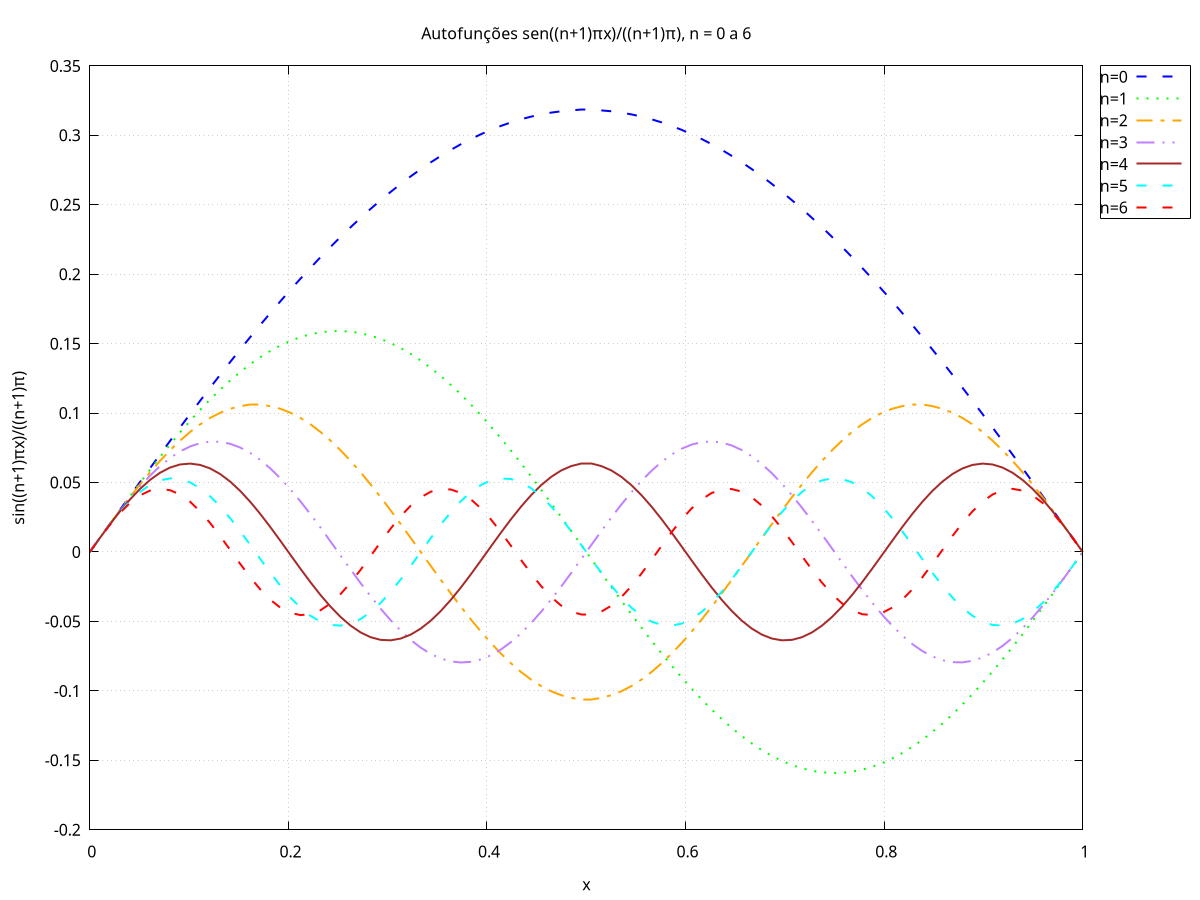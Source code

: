 reset

# Set terminal to PNG and output file
set terminal pngcairo size 1000,700 enhanced font 'Arial,14'
set output 'sin_functions.png'

# Plot settings
set title 'Autofunções sen((n+1)πx)/((n+1)π), n = 0 a 6'
set xlabel 'x'
set ylabel 'sin((n+1)πx)/((n+1)π)'
set xrange [0:1]
set grid
set key outside right top box

# Define pi explicitly in case it's not already available
pi = 3.141592653589793

# Plot all functions with different styles
plot \
    sin(1*pi*x)/(1*pi)     w l lw 2 dt 2 lc rgb "blue"   t 'n=0', \
    sin(2*pi*x)/(2*pi)     w l lw 2 dt 3 lc rgb "green"  t 'n=1', \
    sin(3*pi*x)/(3*pi)     w l lw 2 dt 4 lc rgb "orange" t 'n=2', \
    sin(4*pi*x)/(4*pi)     w l lw 2 dt 5 lc rgb "purple" t 'n=3', \
    sin(5*pi*x)/(5*pi)     w l lw 2 dt 6 lc rgb "brown"  t 'n=4', \
    sin(6*pi*x)/(6*pi)     w l lw 2 dt 7 lc rgb "cyan"   t 'n=5', \
    sin(7*pi*x)/(7*pi)     w l lw 2 dt 7 lc rgb "red"   t 'n=6'

# Finish output
unset output
reset

